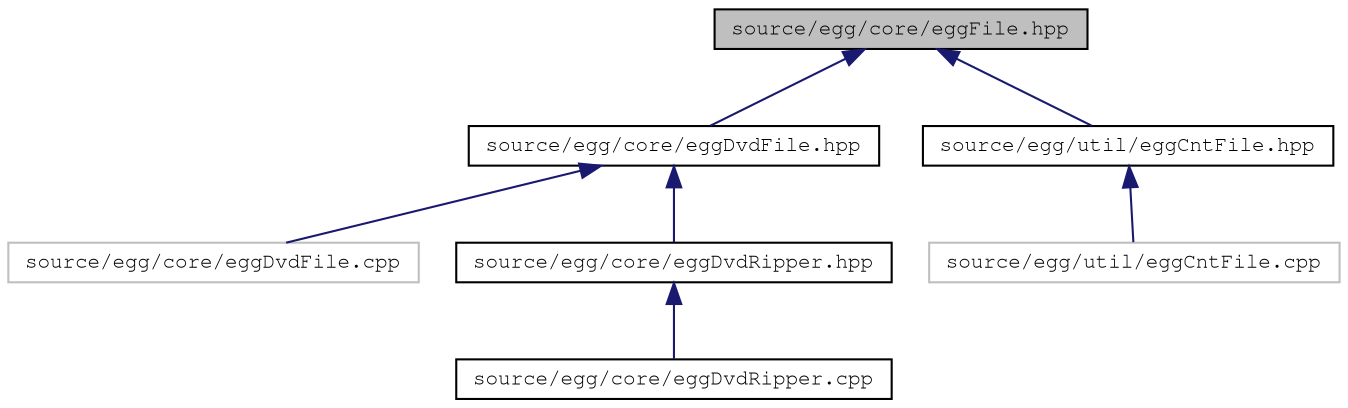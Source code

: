 digraph "source/egg/core/eggFile.hpp"
{
 // LATEX_PDF_SIZE
  edge [fontname="FreeMono",fontsize="10",labelfontname="FreeMono",labelfontsize="10"];
  node [fontname="FreeMono",fontsize="10",shape=record];
  Node1 [label="source/egg/core/eggFile.hpp",height=0.2,width=0.4,color="black", fillcolor="grey75", style="filled", fontcolor="black",tooltip="Base file class."];
  Node1 -> Node2 [dir="back",color="midnightblue",fontsize="10",style="solid",fontname="FreeMono"];
  Node2 [label="source/egg/core/eggDvdFile.hpp",height=0.2,width=0.4,color="black", fillcolor="white", style="filled",URL="$egg_dvd_file_8hpp.html",tooltip="Implementation of File for files on the DVD (read-only)."];
  Node2 -> Node3 [dir="back",color="midnightblue",fontsize="10",style="solid",fontname="FreeMono"];
  Node3 [label="source/egg/core/eggDvdFile.cpp",height=0.2,width=0.4,color="grey75", fillcolor="white", style="filled",tooltip=" "];
  Node2 -> Node4 [dir="back",color="midnightblue",fontsize="10",style="solid",fontname="FreeMono"];
  Node4 [label="source/egg/core/eggDvdRipper.hpp",height=0.2,width=0.4,color="black", fillcolor="white", style="filled",URL="$egg_dvd_ripper_8hpp.html",tooltip="Headers for the EGG DVD ripper."];
  Node4 -> Node5 [dir="back",color="midnightblue",fontsize="10",style="solid",fontname="FreeMono"];
  Node5 [label="source/egg/core/eggDvdRipper.cpp",height=0.2,width=0.4,color="black", fillcolor="white", style="filled",URL="$egg_dvd_ripper_8cpp.html",tooltip="Implementations for the EGG DVD ripper."];
  Node1 -> Node6 [dir="back",color="midnightblue",fontsize="10",style="solid",fontname="FreeMono"];
  Node6 [label="source/egg/util/eggCntFile.hpp",height=0.2,width=0.4,color="black", fillcolor="white", style="filled",URL="$egg_cnt_file_8hpp.html",tooltip="Implementation of File for NAND-Content files (read-only)."];
  Node6 -> Node7 [dir="back",color="midnightblue",fontsize="10",style="solid",fontname="FreeMono"];
  Node7 [label="source/egg/util/eggCntFile.cpp",height=0.2,width=0.4,color="grey75", fillcolor="white", style="filled",tooltip=" "];
}
